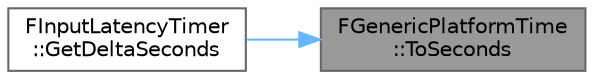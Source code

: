 digraph "FGenericPlatformTime::ToSeconds"
{
 // INTERACTIVE_SVG=YES
 // LATEX_PDF_SIZE
  bgcolor="transparent";
  edge [fontname=Helvetica,fontsize=10,labelfontname=Helvetica,labelfontsize=10];
  node [fontname=Helvetica,fontsize=10,shape=box,height=0.2,width=0.4];
  rankdir="RL";
  Node1 [id="Node000001",label="FGenericPlatformTime\l::ToSeconds",height=0.2,width=0.4,color="gray40", fillcolor="grey60", style="filled", fontcolor="black",tooltip="Converts cycles to seconds."];
  Node1 -> Node2 [id="edge1_Node000001_Node000002",dir="back",color="steelblue1",style="solid",tooltip=" "];
  Node2 [id="Node000002",label="FInputLatencyTimer\l::GetDeltaSeconds",height=0.2,width=0.4,color="grey40", fillcolor="white", style="filled",URL="$d1/d91/structFInputLatencyTimer.html#afe5966e7ea2a34b272a3871889e9a436",tooltip=" "];
}
